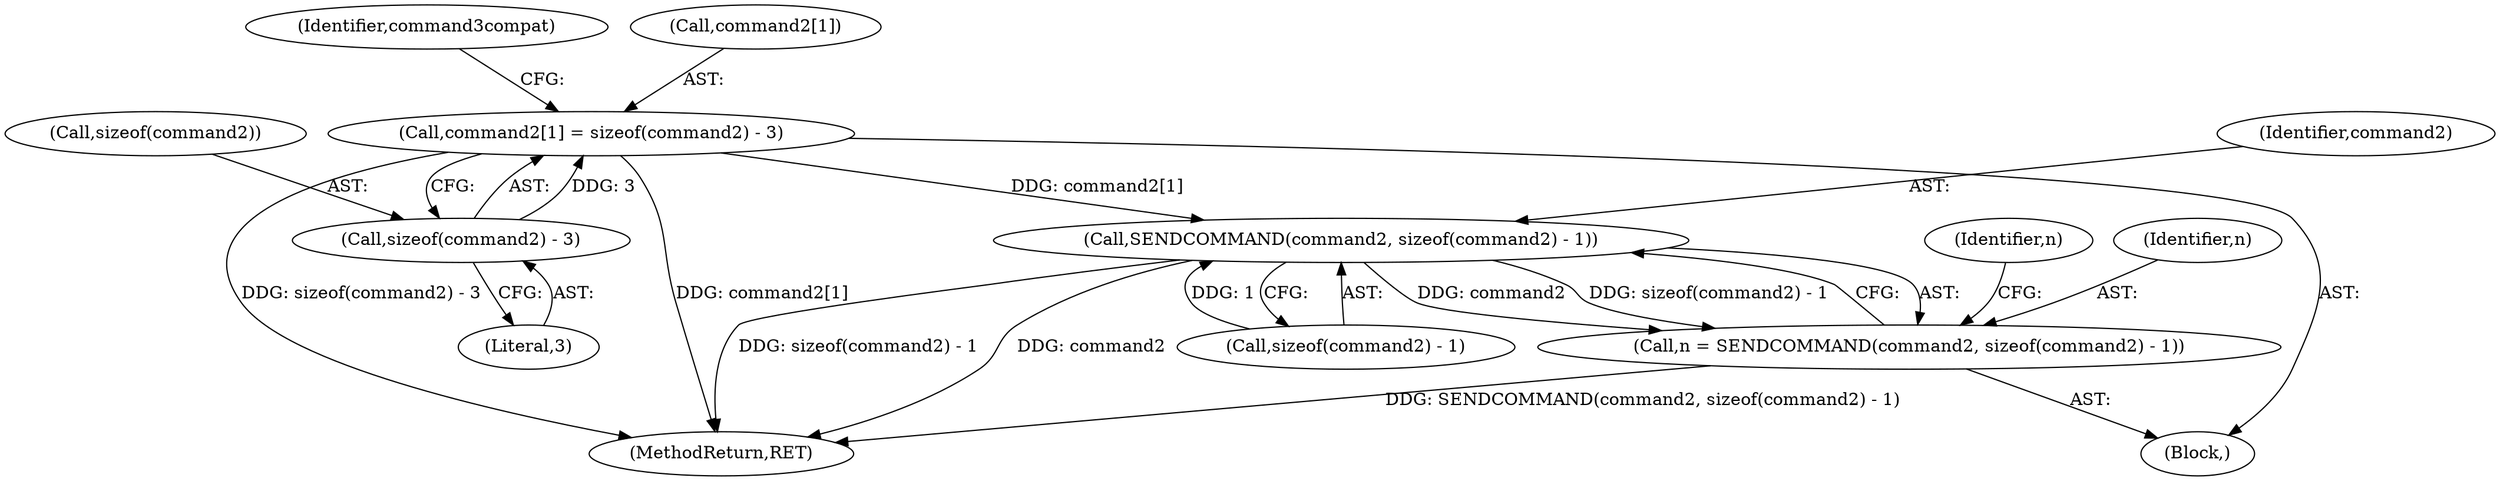 digraph "0_miniupnp_b238cade9a173c6f751a34acf8ccff838a62aa47_0@API" {
"1000196" [label="(Call,command2[1] = sizeof(command2) - 3)"];
"1000200" [label="(Call,sizeof(command2) - 3)"];
"1000296" [label="(Call,SENDCOMMAND(command2, sizeof(command2) - 1))"];
"1000294" [label="(Call,n = SENDCOMMAND(command2, sizeof(command2) - 1))"];
"1000297" [label="(Identifier,command2)"];
"1000203" [label="(Literal,3)"];
"1000294" [label="(Call,n = SENDCOMMAND(command2, sizeof(command2) - 1))"];
"1000296" [label="(Call,SENDCOMMAND(command2, sizeof(command2) - 1))"];
"1000200" [label="(Call,sizeof(command2) - 3)"];
"1000201" [label="(Call,sizeof(command2))"];
"1000295" [label="(Identifier,n)"];
"1000303" [label="(Identifier,n)"];
"1000599" [label="(MethodReturn,RET)"];
"1000106" [label="(Block,)"];
"1000206" [label="(Identifier,command3compat)"];
"1000196" [label="(Call,command2[1] = sizeof(command2) - 3)"];
"1000298" [label="(Call,sizeof(command2) - 1)"];
"1000197" [label="(Call,command2[1])"];
"1000196" -> "1000106"  [label="AST: "];
"1000196" -> "1000200"  [label="CFG: "];
"1000197" -> "1000196"  [label="AST: "];
"1000200" -> "1000196"  [label="AST: "];
"1000206" -> "1000196"  [label="CFG: "];
"1000196" -> "1000599"  [label="DDG: sizeof(command2) - 3"];
"1000196" -> "1000599"  [label="DDG: command2[1]"];
"1000200" -> "1000196"  [label="DDG: 3"];
"1000196" -> "1000296"  [label="DDG: command2[1]"];
"1000200" -> "1000203"  [label="CFG: "];
"1000201" -> "1000200"  [label="AST: "];
"1000203" -> "1000200"  [label="AST: "];
"1000296" -> "1000294"  [label="AST: "];
"1000296" -> "1000298"  [label="CFG: "];
"1000297" -> "1000296"  [label="AST: "];
"1000298" -> "1000296"  [label="AST: "];
"1000294" -> "1000296"  [label="CFG: "];
"1000296" -> "1000599"  [label="DDG: sizeof(command2) - 1"];
"1000296" -> "1000599"  [label="DDG: command2"];
"1000296" -> "1000294"  [label="DDG: command2"];
"1000296" -> "1000294"  [label="DDG: sizeof(command2) - 1"];
"1000298" -> "1000296"  [label="DDG: 1"];
"1000294" -> "1000106"  [label="AST: "];
"1000295" -> "1000294"  [label="AST: "];
"1000303" -> "1000294"  [label="CFG: "];
"1000294" -> "1000599"  [label="DDG: SENDCOMMAND(command2, sizeof(command2) - 1)"];
}
